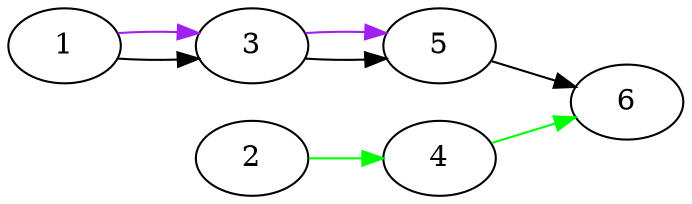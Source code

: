 digraph G
{
rankdir=LR
1 -> 3 [color="black"];
3 -> 5 [color="black"];
5 -> 6 [color="black"];
2 -> 4 [color="green"];
4 -> 6 [color="green"];
1 -> 3 [color="purple"];
3 -> 5 [color="purple"];
}